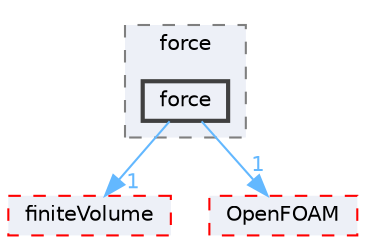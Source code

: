 digraph "src/regionModels/surfaceFilmModels/submodels/kinematic/force/force"
{
 // LATEX_PDF_SIZE
  bgcolor="transparent";
  edge [fontname=Helvetica,fontsize=10,labelfontname=Helvetica,labelfontsize=10];
  node [fontname=Helvetica,fontsize=10,shape=box,height=0.2,width=0.4];
  compound=true
  subgraph clusterdir_6e1c174345a149ebf9cf672121689ca3 {
    graph [ bgcolor="#edf0f7", pencolor="grey50", label="force", fontname=Helvetica,fontsize=10 style="filled,dashed", URL="dir_6e1c174345a149ebf9cf672121689ca3.html",tooltip=""]
  dir_77cda1e1704280caa9b7cf24183bc44b [label="force", fillcolor="#edf0f7", color="grey25", style="filled,bold", URL="dir_77cda1e1704280caa9b7cf24183bc44b.html",tooltip=""];
  }
  dir_9bd15774b555cf7259a6fa18f99fe99b [label="finiteVolume", fillcolor="#edf0f7", color="red", style="filled,dashed", URL="dir_9bd15774b555cf7259a6fa18f99fe99b.html",tooltip=""];
  dir_c5473ff19b20e6ec4dfe5c310b3778a8 [label="OpenFOAM", fillcolor="#edf0f7", color="red", style="filled,dashed", URL="dir_c5473ff19b20e6ec4dfe5c310b3778a8.html",tooltip=""];
  dir_77cda1e1704280caa9b7cf24183bc44b->dir_9bd15774b555cf7259a6fa18f99fe99b [headlabel="1", labeldistance=1.5 headhref="dir_001475_001387.html" href="dir_001475_001387.html" color="steelblue1" fontcolor="steelblue1"];
  dir_77cda1e1704280caa9b7cf24183bc44b->dir_c5473ff19b20e6ec4dfe5c310b3778a8 [headlabel="1", labeldistance=1.5 headhref="dir_001475_002695.html" href="dir_001475_002695.html" color="steelblue1" fontcolor="steelblue1"];
}
